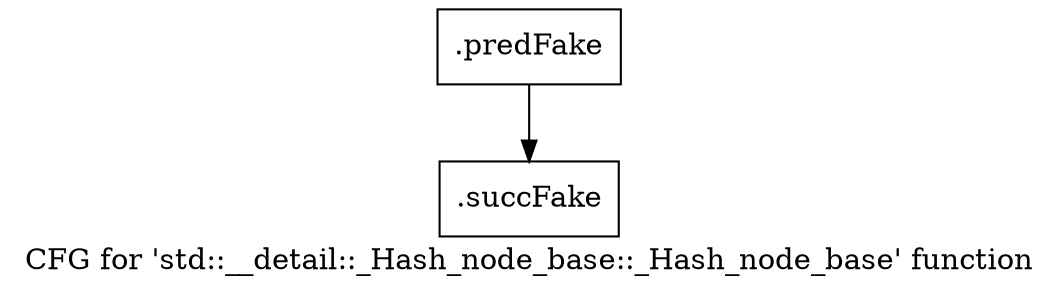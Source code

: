 digraph "CFG for 'std::__detail::_Hash_node_base::_Hash_node_base' function" {
	label="CFG for 'std::__detail::_Hash_node_base::_Hash_node_base' function";

	Node0x52193f0 [shape=record,filename="",linenumber="",label="{.predFake}"];
	Node0x52193f0 -> Node0x52d2b50[ callList="" memoryops="" filename="/home/akhilkushe/Xilinx/Vitis_HLS/2021.2/tps/lnx64/gcc-6.2.0/lib/gcc/x86_64-pc-linux-gnu/6.2.0/../../../../include/c++/6.2.0/bits/hashtable_policy.h" execusionnum="2"];
	Node0x52d2b50 [shape=record,filename="/home/akhilkushe/Xilinx/Vitis_HLS/2021.2/tps/lnx64/gcc-6.2.0/lib/gcc/x86_64-pc-linux-gnu/6.2.0/../../../../include/c++/6.2.0/bits/hashtable_policy.h",linenumber="231",label="{.succFake}"];
}
